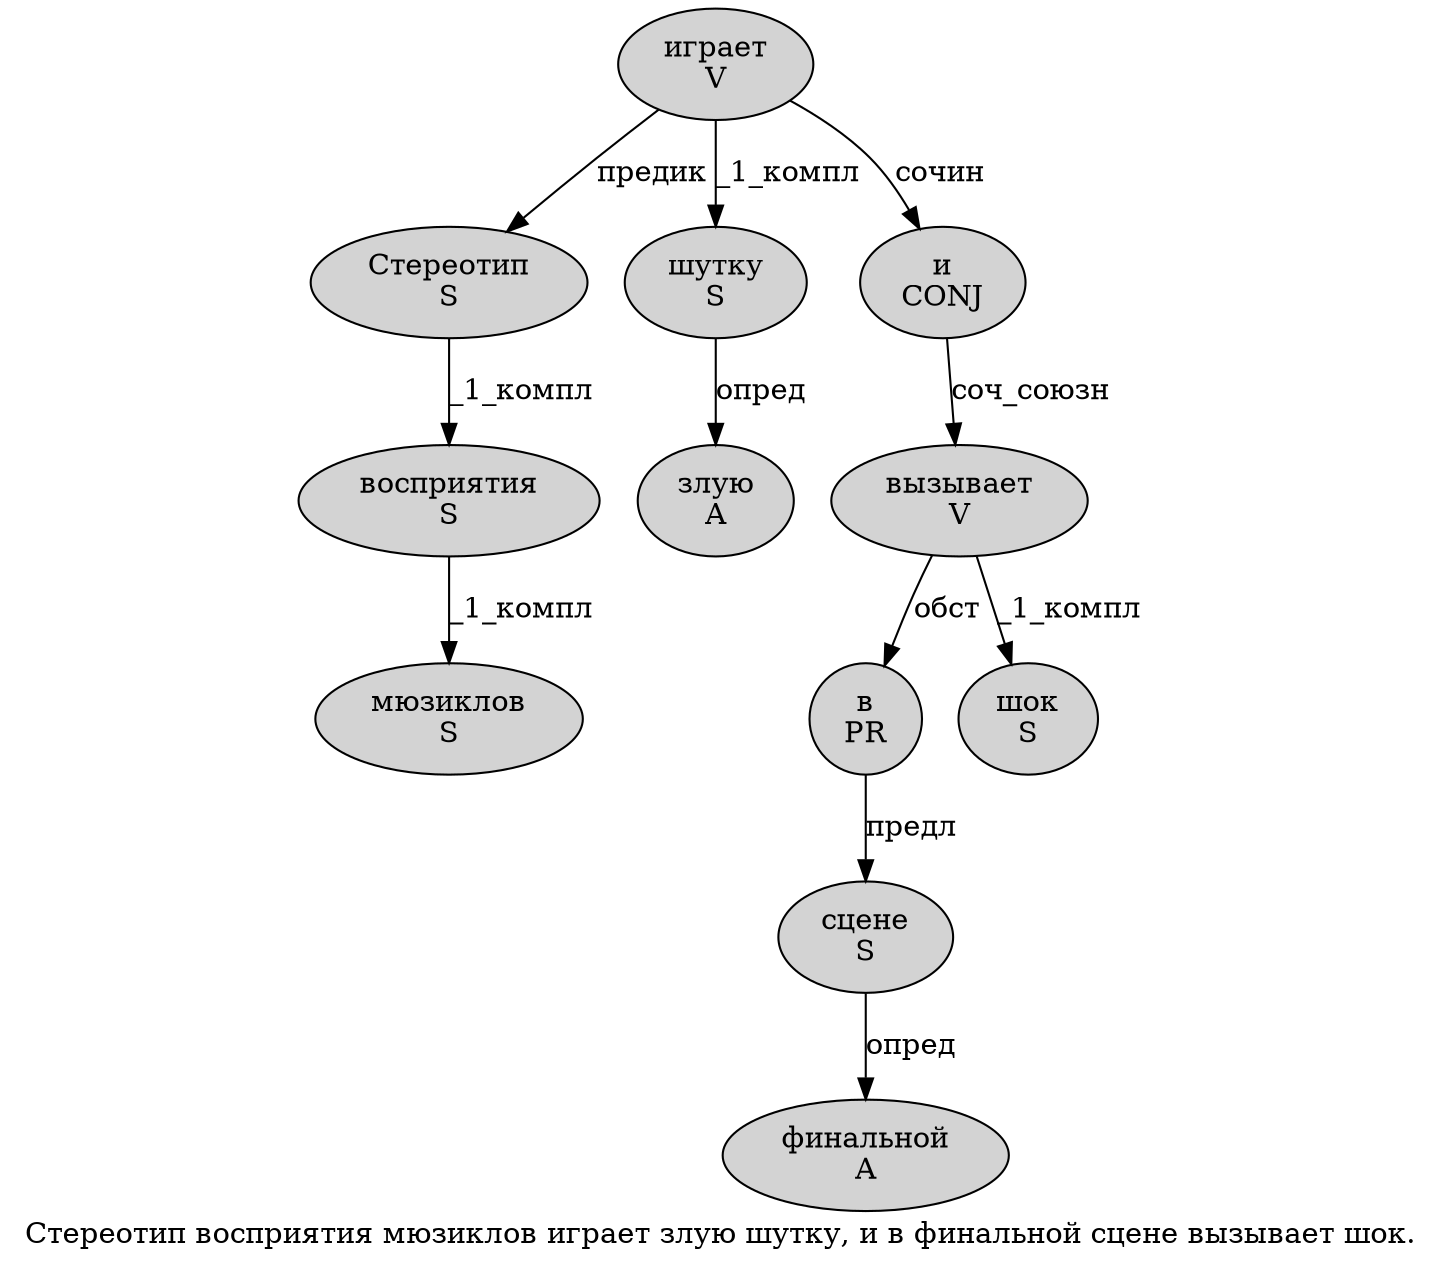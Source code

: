 digraph SENTENCE_917 {
	graph [label="Стереотип восприятия мюзиклов играет злую шутку, и в финальной сцене вызывает шок."]
	node [style=filled]
		0 [label="Стереотип
S" color="" fillcolor=lightgray penwidth=1 shape=ellipse]
		1 [label="восприятия
S" color="" fillcolor=lightgray penwidth=1 shape=ellipse]
		2 [label="мюзиклов
S" color="" fillcolor=lightgray penwidth=1 shape=ellipse]
		3 [label="играет
V" color="" fillcolor=lightgray penwidth=1 shape=ellipse]
		4 [label="злую
A" color="" fillcolor=lightgray penwidth=1 shape=ellipse]
		5 [label="шутку
S" color="" fillcolor=lightgray penwidth=1 shape=ellipse]
		7 [label="и
CONJ" color="" fillcolor=lightgray penwidth=1 shape=ellipse]
		8 [label="в
PR" color="" fillcolor=lightgray penwidth=1 shape=ellipse]
		9 [label="финальной
A" color="" fillcolor=lightgray penwidth=1 shape=ellipse]
		10 [label="сцене
S" color="" fillcolor=lightgray penwidth=1 shape=ellipse]
		11 [label="вызывает
V" color="" fillcolor=lightgray penwidth=1 shape=ellipse]
		12 [label="шок
S" color="" fillcolor=lightgray penwidth=1 shape=ellipse]
			3 -> 0 [label="предик"]
			3 -> 5 [label="_1_компл"]
			3 -> 7 [label="сочин"]
			7 -> 11 [label="соч_союзн"]
			10 -> 9 [label="опред"]
			1 -> 2 [label="_1_компл"]
			11 -> 8 [label="обст"]
			11 -> 12 [label="_1_компл"]
			0 -> 1 [label="_1_компл"]
			5 -> 4 [label="опред"]
			8 -> 10 [label="предл"]
}